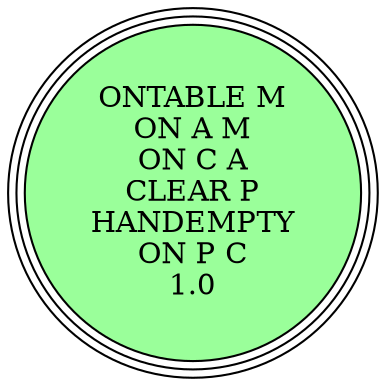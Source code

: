 digraph {
"ONTABLE M\nON A M\nON C A\nCLEAR P\nHANDEMPTY\nON P C\n1.0\n" [shape=circle, style=filled, fillcolor=palegreen1, peripheries=3];
"ONTABLE M\nON A M\nON C A\nCLEAR P\nHANDEMPTY\nON P C\n1.0\n" [shape=circle, style=filled, fillcolor=palegreen1, peripheries=3];
}
